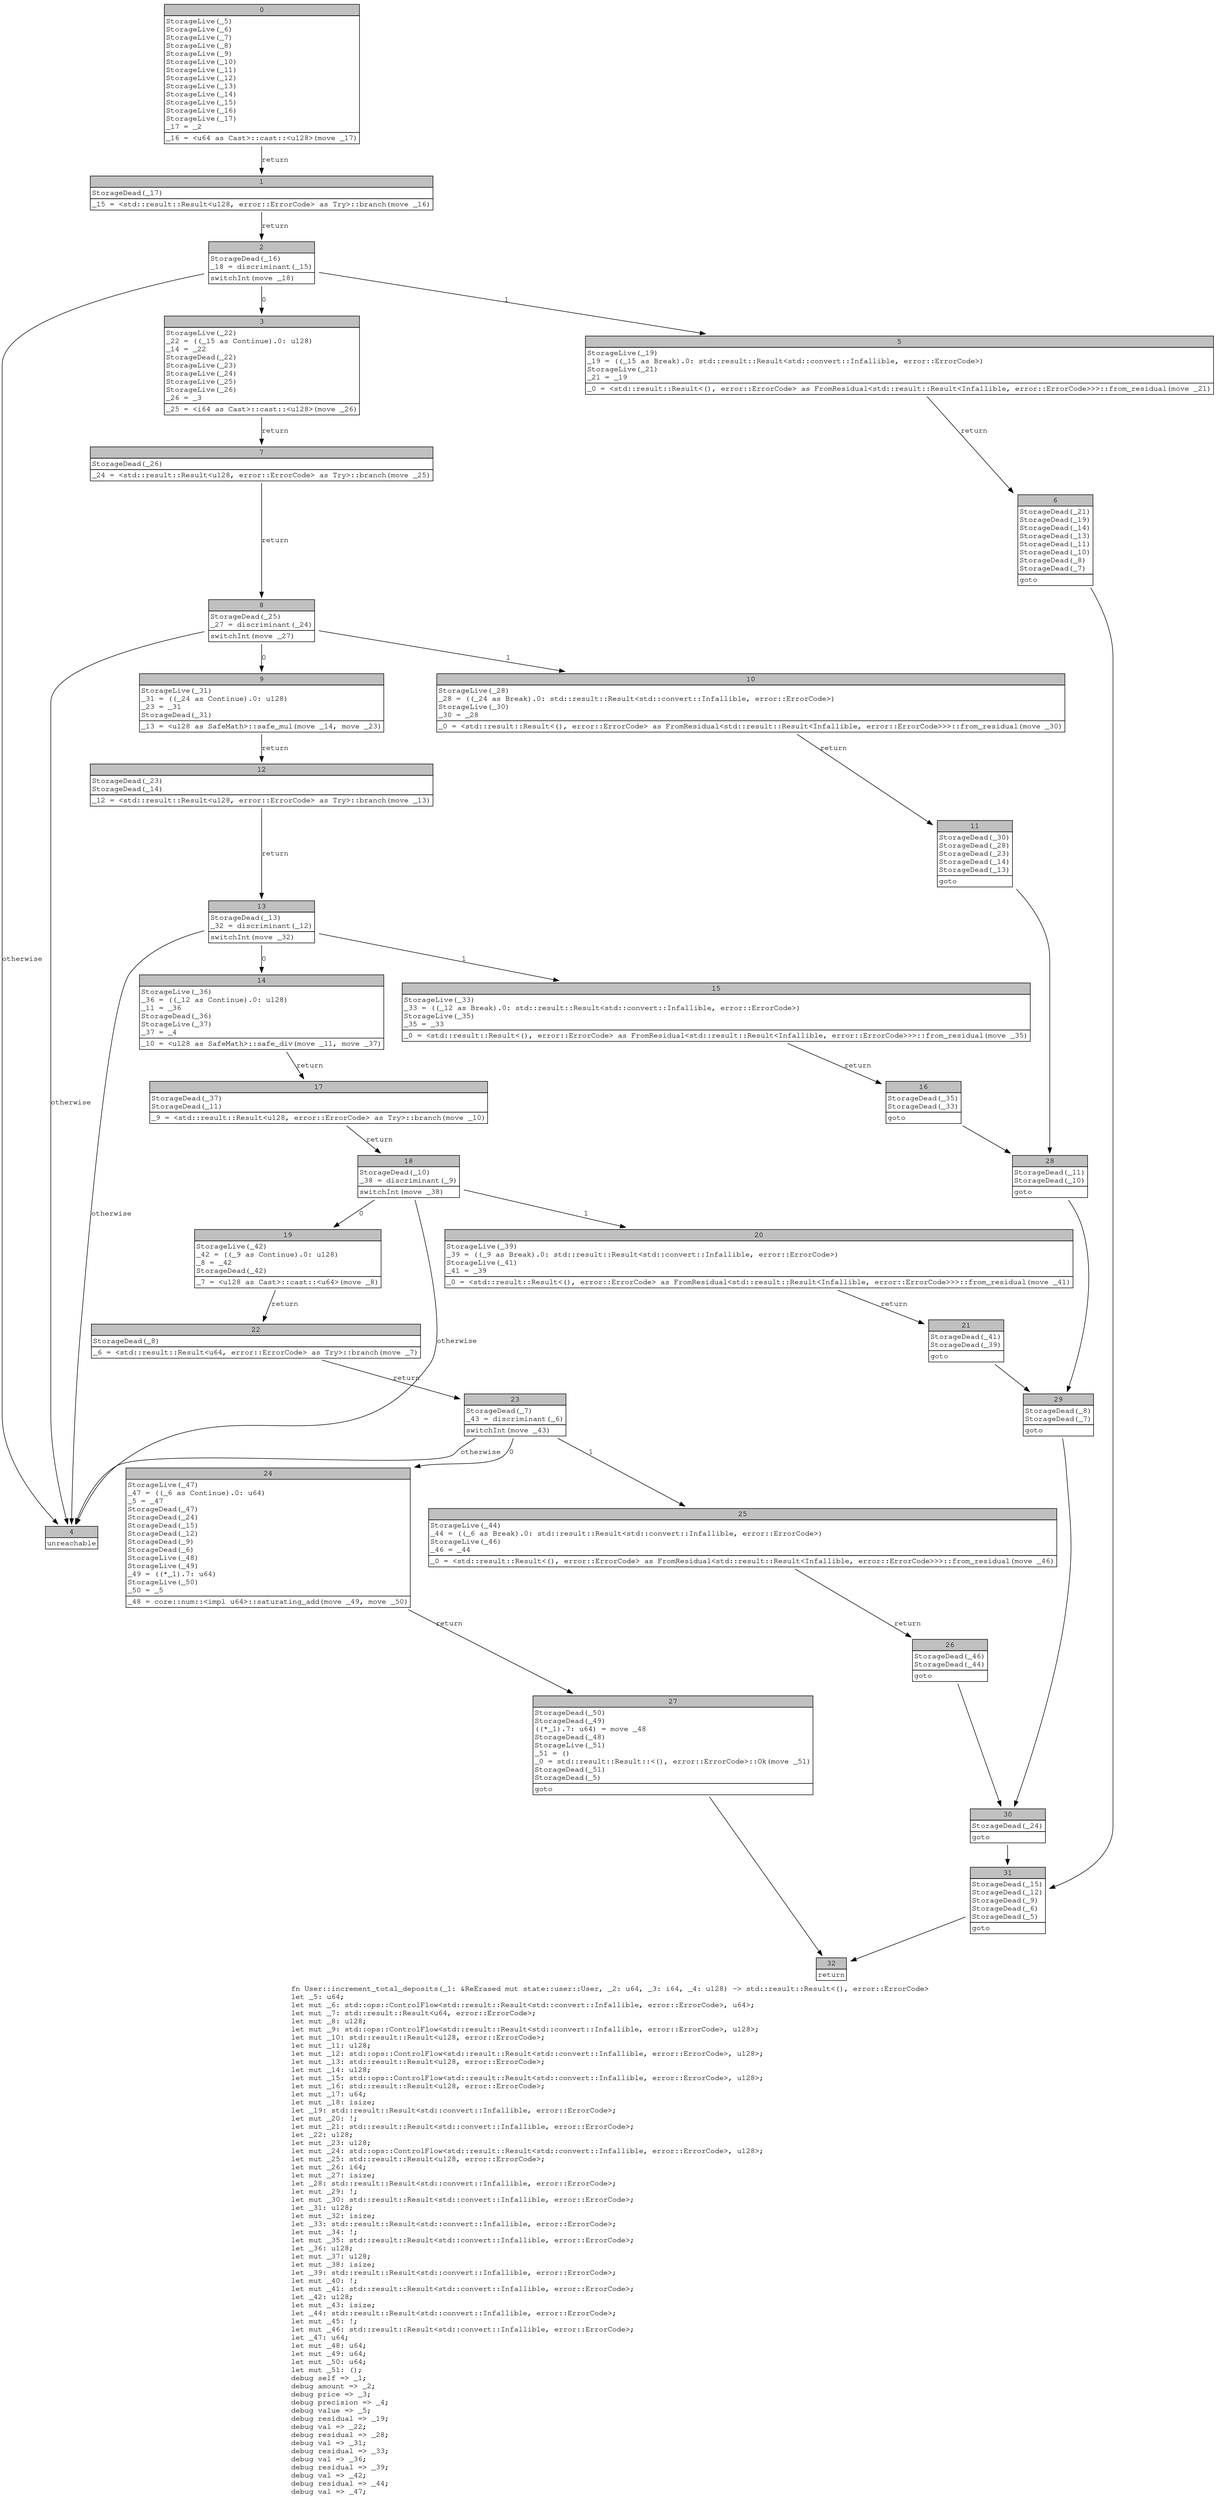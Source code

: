 digraph Mir_0_4304 {
    graph [fontname="Courier, monospace"];
    node [fontname="Courier, monospace"];
    edge [fontname="Courier, monospace"];
    label=<fn User::increment_total_deposits(_1: &amp;ReErased mut state::user::User, _2: u64, _3: i64, _4: u128) -&gt; std::result::Result&lt;(), error::ErrorCode&gt;<br align="left"/>let _5: u64;<br align="left"/>let mut _6: std::ops::ControlFlow&lt;std::result::Result&lt;std::convert::Infallible, error::ErrorCode&gt;, u64&gt;;<br align="left"/>let mut _7: std::result::Result&lt;u64, error::ErrorCode&gt;;<br align="left"/>let mut _8: u128;<br align="left"/>let mut _9: std::ops::ControlFlow&lt;std::result::Result&lt;std::convert::Infallible, error::ErrorCode&gt;, u128&gt;;<br align="left"/>let mut _10: std::result::Result&lt;u128, error::ErrorCode&gt;;<br align="left"/>let mut _11: u128;<br align="left"/>let mut _12: std::ops::ControlFlow&lt;std::result::Result&lt;std::convert::Infallible, error::ErrorCode&gt;, u128&gt;;<br align="left"/>let mut _13: std::result::Result&lt;u128, error::ErrorCode&gt;;<br align="left"/>let mut _14: u128;<br align="left"/>let mut _15: std::ops::ControlFlow&lt;std::result::Result&lt;std::convert::Infallible, error::ErrorCode&gt;, u128&gt;;<br align="left"/>let mut _16: std::result::Result&lt;u128, error::ErrorCode&gt;;<br align="left"/>let mut _17: u64;<br align="left"/>let mut _18: isize;<br align="left"/>let _19: std::result::Result&lt;std::convert::Infallible, error::ErrorCode&gt;;<br align="left"/>let mut _20: !;<br align="left"/>let mut _21: std::result::Result&lt;std::convert::Infallible, error::ErrorCode&gt;;<br align="left"/>let _22: u128;<br align="left"/>let mut _23: u128;<br align="left"/>let mut _24: std::ops::ControlFlow&lt;std::result::Result&lt;std::convert::Infallible, error::ErrorCode&gt;, u128&gt;;<br align="left"/>let mut _25: std::result::Result&lt;u128, error::ErrorCode&gt;;<br align="left"/>let mut _26: i64;<br align="left"/>let mut _27: isize;<br align="left"/>let _28: std::result::Result&lt;std::convert::Infallible, error::ErrorCode&gt;;<br align="left"/>let mut _29: !;<br align="left"/>let mut _30: std::result::Result&lt;std::convert::Infallible, error::ErrorCode&gt;;<br align="left"/>let _31: u128;<br align="left"/>let mut _32: isize;<br align="left"/>let _33: std::result::Result&lt;std::convert::Infallible, error::ErrorCode&gt;;<br align="left"/>let mut _34: !;<br align="left"/>let mut _35: std::result::Result&lt;std::convert::Infallible, error::ErrorCode&gt;;<br align="left"/>let _36: u128;<br align="left"/>let mut _37: u128;<br align="left"/>let mut _38: isize;<br align="left"/>let _39: std::result::Result&lt;std::convert::Infallible, error::ErrorCode&gt;;<br align="left"/>let mut _40: !;<br align="left"/>let mut _41: std::result::Result&lt;std::convert::Infallible, error::ErrorCode&gt;;<br align="left"/>let _42: u128;<br align="left"/>let mut _43: isize;<br align="left"/>let _44: std::result::Result&lt;std::convert::Infallible, error::ErrorCode&gt;;<br align="left"/>let mut _45: !;<br align="left"/>let mut _46: std::result::Result&lt;std::convert::Infallible, error::ErrorCode&gt;;<br align="left"/>let _47: u64;<br align="left"/>let mut _48: u64;<br align="left"/>let mut _49: u64;<br align="left"/>let mut _50: u64;<br align="left"/>let mut _51: ();<br align="left"/>debug self =&gt; _1;<br align="left"/>debug amount =&gt; _2;<br align="left"/>debug price =&gt; _3;<br align="left"/>debug precision =&gt; _4;<br align="left"/>debug value =&gt; _5;<br align="left"/>debug residual =&gt; _19;<br align="left"/>debug val =&gt; _22;<br align="left"/>debug residual =&gt; _28;<br align="left"/>debug val =&gt; _31;<br align="left"/>debug residual =&gt; _33;<br align="left"/>debug val =&gt; _36;<br align="left"/>debug residual =&gt; _39;<br align="left"/>debug val =&gt; _42;<br align="left"/>debug residual =&gt; _44;<br align="left"/>debug val =&gt; _47;<br align="left"/>>;
    bb0__0_4304 [shape="none", label=<<table border="0" cellborder="1" cellspacing="0"><tr><td bgcolor="gray" align="center" colspan="1">0</td></tr><tr><td align="left" balign="left">StorageLive(_5)<br/>StorageLive(_6)<br/>StorageLive(_7)<br/>StorageLive(_8)<br/>StorageLive(_9)<br/>StorageLive(_10)<br/>StorageLive(_11)<br/>StorageLive(_12)<br/>StorageLive(_13)<br/>StorageLive(_14)<br/>StorageLive(_15)<br/>StorageLive(_16)<br/>StorageLive(_17)<br/>_17 = _2<br/></td></tr><tr><td align="left">_16 = &lt;u64 as Cast&gt;::cast::&lt;u128&gt;(move _17)</td></tr></table>>];
    bb1__0_4304 [shape="none", label=<<table border="0" cellborder="1" cellspacing="0"><tr><td bgcolor="gray" align="center" colspan="1">1</td></tr><tr><td align="left" balign="left">StorageDead(_17)<br/></td></tr><tr><td align="left">_15 = &lt;std::result::Result&lt;u128, error::ErrorCode&gt; as Try&gt;::branch(move _16)</td></tr></table>>];
    bb2__0_4304 [shape="none", label=<<table border="0" cellborder="1" cellspacing="0"><tr><td bgcolor="gray" align="center" colspan="1">2</td></tr><tr><td align="left" balign="left">StorageDead(_16)<br/>_18 = discriminant(_15)<br/></td></tr><tr><td align="left">switchInt(move _18)</td></tr></table>>];
    bb3__0_4304 [shape="none", label=<<table border="0" cellborder="1" cellspacing="0"><tr><td bgcolor="gray" align="center" colspan="1">3</td></tr><tr><td align="left" balign="left">StorageLive(_22)<br/>_22 = ((_15 as Continue).0: u128)<br/>_14 = _22<br/>StorageDead(_22)<br/>StorageLive(_23)<br/>StorageLive(_24)<br/>StorageLive(_25)<br/>StorageLive(_26)<br/>_26 = _3<br/></td></tr><tr><td align="left">_25 = &lt;i64 as Cast&gt;::cast::&lt;u128&gt;(move _26)</td></tr></table>>];
    bb4__0_4304 [shape="none", label=<<table border="0" cellborder="1" cellspacing="0"><tr><td bgcolor="gray" align="center" colspan="1">4</td></tr><tr><td align="left">unreachable</td></tr></table>>];
    bb5__0_4304 [shape="none", label=<<table border="0" cellborder="1" cellspacing="0"><tr><td bgcolor="gray" align="center" colspan="1">5</td></tr><tr><td align="left" balign="left">StorageLive(_19)<br/>_19 = ((_15 as Break).0: std::result::Result&lt;std::convert::Infallible, error::ErrorCode&gt;)<br/>StorageLive(_21)<br/>_21 = _19<br/></td></tr><tr><td align="left">_0 = &lt;std::result::Result&lt;(), error::ErrorCode&gt; as FromResidual&lt;std::result::Result&lt;Infallible, error::ErrorCode&gt;&gt;&gt;::from_residual(move _21)</td></tr></table>>];
    bb6__0_4304 [shape="none", label=<<table border="0" cellborder="1" cellspacing="0"><tr><td bgcolor="gray" align="center" colspan="1">6</td></tr><tr><td align="left" balign="left">StorageDead(_21)<br/>StorageDead(_19)<br/>StorageDead(_14)<br/>StorageDead(_13)<br/>StorageDead(_11)<br/>StorageDead(_10)<br/>StorageDead(_8)<br/>StorageDead(_7)<br/></td></tr><tr><td align="left">goto</td></tr></table>>];
    bb7__0_4304 [shape="none", label=<<table border="0" cellborder="1" cellspacing="0"><tr><td bgcolor="gray" align="center" colspan="1">7</td></tr><tr><td align="left" balign="left">StorageDead(_26)<br/></td></tr><tr><td align="left">_24 = &lt;std::result::Result&lt;u128, error::ErrorCode&gt; as Try&gt;::branch(move _25)</td></tr></table>>];
    bb8__0_4304 [shape="none", label=<<table border="0" cellborder="1" cellspacing="0"><tr><td bgcolor="gray" align="center" colspan="1">8</td></tr><tr><td align="left" balign="left">StorageDead(_25)<br/>_27 = discriminant(_24)<br/></td></tr><tr><td align="left">switchInt(move _27)</td></tr></table>>];
    bb9__0_4304 [shape="none", label=<<table border="0" cellborder="1" cellspacing="0"><tr><td bgcolor="gray" align="center" colspan="1">9</td></tr><tr><td align="left" balign="left">StorageLive(_31)<br/>_31 = ((_24 as Continue).0: u128)<br/>_23 = _31<br/>StorageDead(_31)<br/></td></tr><tr><td align="left">_13 = &lt;u128 as SafeMath&gt;::safe_mul(move _14, move _23)</td></tr></table>>];
    bb10__0_4304 [shape="none", label=<<table border="0" cellborder="1" cellspacing="0"><tr><td bgcolor="gray" align="center" colspan="1">10</td></tr><tr><td align="left" balign="left">StorageLive(_28)<br/>_28 = ((_24 as Break).0: std::result::Result&lt;std::convert::Infallible, error::ErrorCode&gt;)<br/>StorageLive(_30)<br/>_30 = _28<br/></td></tr><tr><td align="left">_0 = &lt;std::result::Result&lt;(), error::ErrorCode&gt; as FromResidual&lt;std::result::Result&lt;Infallible, error::ErrorCode&gt;&gt;&gt;::from_residual(move _30)</td></tr></table>>];
    bb11__0_4304 [shape="none", label=<<table border="0" cellborder="1" cellspacing="0"><tr><td bgcolor="gray" align="center" colspan="1">11</td></tr><tr><td align="left" balign="left">StorageDead(_30)<br/>StorageDead(_28)<br/>StorageDead(_23)<br/>StorageDead(_14)<br/>StorageDead(_13)<br/></td></tr><tr><td align="left">goto</td></tr></table>>];
    bb12__0_4304 [shape="none", label=<<table border="0" cellborder="1" cellspacing="0"><tr><td bgcolor="gray" align="center" colspan="1">12</td></tr><tr><td align="left" balign="left">StorageDead(_23)<br/>StorageDead(_14)<br/></td></tr><tr><td align="left">_12 = &lt;std::result::Result&lt;u128, error::ErrorCode&gt; as Try&gt;::branch(move _13)</td></tr></table>>];
    bb13__0_4304 [shape="none", label=<<table border="0" cellborder="1" cellspacing="0"><tr><td bgcolor="gray" align="center" colspan="1">13</td></tr><tr><td align="left" balign="left">StorageDead(_13)<br/>_32 = discriminant(_12)<br/></td></tr><tr><td align="left">switchInt(move _32)</td></tr></table>>];
    bb14__0_4304 [shape="none", label=<<table border="0" cellborder="1" cellspacing="0"><tr><td bgcolor="gray" align="center" colspan="1">14</td></tr><tr><td align="left" balign="left">StorageLive(_36)<br/>_36 = ((_12 as Continue).0: u128)<br/>_11 = _36<br/>StorageDead(_36)<br/>StorageLive(_37)<br/>_37 = _4<br/></td></tr><tr><td align="left">_10 = &lt;u128 as SafeMath&gt;::safe_div(move _11, move _37)</td></tr></table>>];
    bb15__0_4304 [shape="none", label=<<table border="0" cellborder="1" cellspacing="0"><tr><td bgcolor="gray" align="center" colspan="1">15</td></tr><tr><td align="left" balign="left">StorageLive(_33)<br/>_33 = ((_12 as Break).0: std::result::Result&lt;std::convert::Infallible, error::ErrorCode&gt;)<br/>StorageLive(_35)<br/>_35 = _33<br/></td></tr><tr><td align="left">_0 = &lt;std::result::Result&lt;(), error::ErrorCode&gt; as FromResidual&lt;std::result::Result&lt;Infallible, error::ErrorCode&gt;&gt;&gt;::from_residual(move _35)</td></tr></table>>];
    bb16__0_4304 [shape="none", label=<<table border="0" cellborder="1" cellspacing="0"><tr><td bgcolor="gray" align="center" colspan="1">16</td></tr><tr><td align="left" balign="left">StorageDead(_35)<br/>StorageDead(_33)<br/></td></tr><tr><td align="left">goto</td></tr></table>>];
    bb17__0_4304 [shape="none", label=<<table border="0" cellborder="1" cellspacing="0"><tr><td bgcolor="gray" align="center" colspan="1">17</td></tr><tr><td align="left" balign="left">StorageDead(_37)<br/>StorageDead(_11)<br/></td></tr><tr><td align="left">_9 = &lt;std::result::Result&lt;u128, error::ErrorCode&gt; as Try&gt;::branch(move _10)</td></tr></table>>];
    bb18__0_4304 [shape="none", label=<<table border="0" cellborder="1" cellspacing="0"><tr><td bgcolor="gray" align="center" colspan="1">18</td></tr><tr><td align="left" balign="left">StorageDead(_10)<br/>_38 = discriminant(_9)<br/></td></tr><tr><td align="left">switchInt(move _38)</td></tr></table>>];
    bb19__0_4304 [shape="none", label=<<table border="0" cellborder="1" cellspacing="0"><tr><td bgcolor="gray" align="center" colspan="1">19</td></tr><tr><td align="left" balign="left">StorageLive(_42)<br/>_42 = ((_9 as Continue).0: u128)<br/>_8 = _42<br/>StorageDead(_42)<br/></td></tr><tr><td align="left">_7 = &lt;u128 as Cast&gt;::cast::&lt;u64&gt;(move _8)</td></tr></table>>];
    bb20__0_4304 [shape="none", label=<<table border="0" cellborder="1" cellspacing="0"><tr><td bgcolor="gray" align="center" colspan="1">20</td></tr><tr><td align="left" balign="left">StorageLive(_39)<br/>_39 = ((_9 as Break).0: std::result::Result&lt;std::convert::Infallible, error::ErrorCode&gt;)<br/>StorageLive(_41)<br/>_41 = _39<br/></td></tr><tr><td align="left">_0 = &lt;std::result::Result&lt;(), error::ErrorCode&gt; as FromResidual&lt;std::result::Result&lt;Infallible, error::ErrorCode&gt;&gt;&gt;::from_residual(move _41)</td></tr></table>>];
    bb21__0_4304 [shape="none", label=<<table border="0" cellborder="1" cellspacing="0"><tr><td bgcolor="gray" align="center" colspan="1">21</td></tr><tr><td align="left" balign="left">StorageDead(_41)<br/>StorageDead(_39)<br/></td></tr><tr><td align="left">goto</td></tr></table>>];
    bb22__0_4304 [shape="none", label=<<table border="0" cellborder="1" cellspacing="0"><tr><td bgcolor="gray" align="center" colspan="1">22</td></tr><tr><td align="left" balign="left">StorageDead(_8)<br/></td></tr><tr><td align="left">_6 = &lt;std::result::Result&lt;u64, error::ErrorCode&gt; as Try&gt;::branch(move _7)</td></tr></table>>];
    bb23__0_4304 [shape="none", label=<<table border="0" cellborder="1" cellspacing="0"><tr><td bgcolor="gray" align="center" colspan="1">23</td></tr><tr><td align="left" balign="left">StorageDead(_7)<br/>_43 = discriminant(_6)<br/></td></tr><tr><td align="left">switchInt(move _43)</td></tr></table>>];
    bb24__0_4304 [shape="none", label=<<table border="0" cellborder="1" cellspacing="0"><tr><td bgcolor="gray" align="center" colspan="1">24</td></tr><tr><td align="left" balign="left">StorageLive(_47)<br/>_47 = ((_6 as Continue).0: u64)<br/>_5 = _47<br/>StorageDead(_47)<br/>StorageDead(_24)<br/>StorageDead(_15)<br/>StorageDead(_12)<br/>StorageDead(_9)<br/>StorageDead(_6)<br/>StorageLive(_48)<br/>StorageLive(_49)<br/>_49 = ((*_1).7: u64)<br/>StorageLive(_50)<br/>_50 = _5<br/></td></tr><tr><td align="left">_48 = core::num::&lt;impl u64&gt;::saturating_add(move _49, move _50)</td></tr></table>>];
    bb25__0_4304 [shape="none", label=<<table border="0" cellborder="1" cellspacing="0"><tr><td bgcolor="gray" align="center" colspan="1">25</td></tr><tr><td align="left" balign="left">StorageLive(_44)<br/>_44 = ((_6 as Break).0: std::result::Result&lt;std::convert::Infallible, error::ErrorCode&gt;)<br/>StorageLive(_46)<br/>_46 = _44<br/></td></tr><tr><td align="left">_0 = &lt;std::result::Result&lt;(), error::ErrorCode&gt; as FromResidual&lt;std::result::Result&lt;Infallible, error::ErrorCode&gt;&gt;&gt;::from_residual(move _46)</td></tr></table>>];
    bb26__0_4304 [shape="none", label=<<table border="0" cellborder="1" cellspacing="0"><tr><td bgcolor="gray" align="center" colspan="1">26</td></tr><tr><td align="left" balign="left">StorageDead(_46)<br/>StorageDead(_44)<br/></td></tr><tr><td align="left">goto</td></tr></table>>];
    bb27__0_4304 [shape="none", label=<<table border="0" cellborder="1" cellspacing="0"><tr><td bgcolor="gray" align="center" colspan="1">27</td></tr><tr><td align="left" balign="left">StorageDead(_50)<br/>StorageDead(_49)<br/>((*_1).7: u64) = move _48<br/>StorageDead(_48)<br/>StorageLive(_51)<br/>_51 = ()<br/>_0 = std::result::Result::&lt;(), error::ErrorCode&gt;::Ok(move _51)<br/>StorageDead(_51)<br/>StorageDead(_5)<br/></td></tr><tr><td align="left">goto</td></tr></table>>];
    bb28__0_4304 [shape="none", label=<<table border="0" cellborder="1" cellspacing="0"><tr><td bgcolor="gray" align="center" colspan="1">28</td></tr><tr><td align="left" balign="left">StorageDead(_11)<br/>StorageDead(_10)<br/></td></tr><tr><td align="left">goto</td></tr></table>>];
    bb29__0_4304 [shape="none", label=<<table border="0" cellborder="1" cellspacing="0"><tr><td bgcolor="gray" align="center" colspan="1">29</td></tr><tr><td align="left" balign="left">StorageDead(_8)<br/>StorageDead(_7)<br/></td></tr><tr><td align="left">goto</td></tr></table>>];
    bb30__0_4304 [shape="none", label=<<table border="0" cellborder="1" cellspacing="0"><tr><td bgcolor="gray" align="center" colspan="1">30</td></tr><tr><td align="left" balign="left">StorageDead(_24)<br/></td></tr><tr><td align="left">goto</td></tr></table>>];
    bb31__0_4304 [shape="none", label=<<table border="0" cellborder="1" cellspacing="0"><tr><td bgcolor="gray" align="center" colspan="1">31</td></tr><tr><td align="left" balign="left">StorageDead(_15)<br/>StorageDead(_12)<br/>StorageDead(_9)<br/>StorageDead(_6)<br/>StorageDead(_5)<br/></td></tr><tr><td align="left">goto</td></tr></table>>];
    bb32__0_4304 [shape="none", label=<<table border="0" cellborder="1" cellspacing="0"><tr><td bgcolor="gray" align="center" colspan="1">32</td></tr><tr><td align="left">return</td></tr></table>>];
    bb0__0_4304 -> bb1__0_4304 [label="return"];
    bb1__0_4304 -> bb2__0_4304 [label="return"];
    bb2__0_4304 -> bb3__0_4304 [label="0"];
    bb2__0_4304 -> bb5__0_4304 [label="1"];
    bb2__0_4304 -> bb4__0_4304 [label="otherwise"];
    bb3__0_4304 -> bb7__0_4304 [label="return"];
    bb5__0_4304 -> bb6__0_4304 [label="return"];
    bb6__0_4304 -> bb31__0_4304 [label=""];
    bb7__0_4304 -> bb8__0_4304 [label="return"];
    bb8__0_4304 -> bb9__0_4304 [label="0"];
    bb8__0_4304 -> bb10__0_4304 [label="1"];
    bb8__0_4304 -> bb4__0_4304 [label="otherwise"];
    bb9__0_4304 -> bb12__0_4304 [label="return"];
    bb10__0_4304 -> bb11__0_4304 [label="return"];
    bb11__0_4304 -> bb28__0_4304 [label=""];
    bb12__0_4304 -> bb13__0_4304 [label="return"];
    bb13__0_4304 -> bb14__0_4304 [label="0"];
    bb13__0_4304 -> bb15__0_4304 [label="1"];
    bb13__0_4304 -> bb4__0_4304 [label="otherwise"];
    bb14__0_4304 -> bb17__0_4304 [label="return"];
    bb15__0_4304 -> bb16__0_4304 [label="return"];
    bb16__0_4304 -> bb28__0_4304 [label=""];
    bb17__0_4304 -> bb18__0_4304 [label="return"];
    bb18__0_4304 -> bb19__0_4304 [label="0"];
    bb18__0_4304 -> bb20__0_4304 [label="1"];
    bb18__0_4304 -> bb4__0_4304 [label="otherwise"];
    bb19__0_4304 -> bb22__0_4304 [label="return"];
    bb20__0_4304 -> bb21__0_4304 [label="return"];
    bb21__0_4304 -> bb29__0_4304 [label=""];
    bb22__0_4304 -> bb23__0_4304 [label="return"];
    bb23__0_4304 -> bb24__0_4304 [label="0"];
    bb23__0_4304 -> bb25__0_4304 [label="1"];
    bb23__0_4304 -> bb4__0_4304 [label="otherwise"];
    bb24__0_4304 -> bb27__0_4304 [label="return"];
    bb25__0_4304 -> bb26__0_4304 [label="return"];
    bb26__0_4304 -> bb30__0_4304 [label=""];
    bb27__0_4304 -> bb32__0_4304 [label=""];
    bb28__0_4304 -> bb29__0_4304 [label=""];
    bb29__0_4304 -> bb30__0_4304 [label=""];
    bb30__0_4304 -> bb31__0_4304 [label=""];
    bb31__0_4304 -> bb32__0_4304 [label=""];
}
